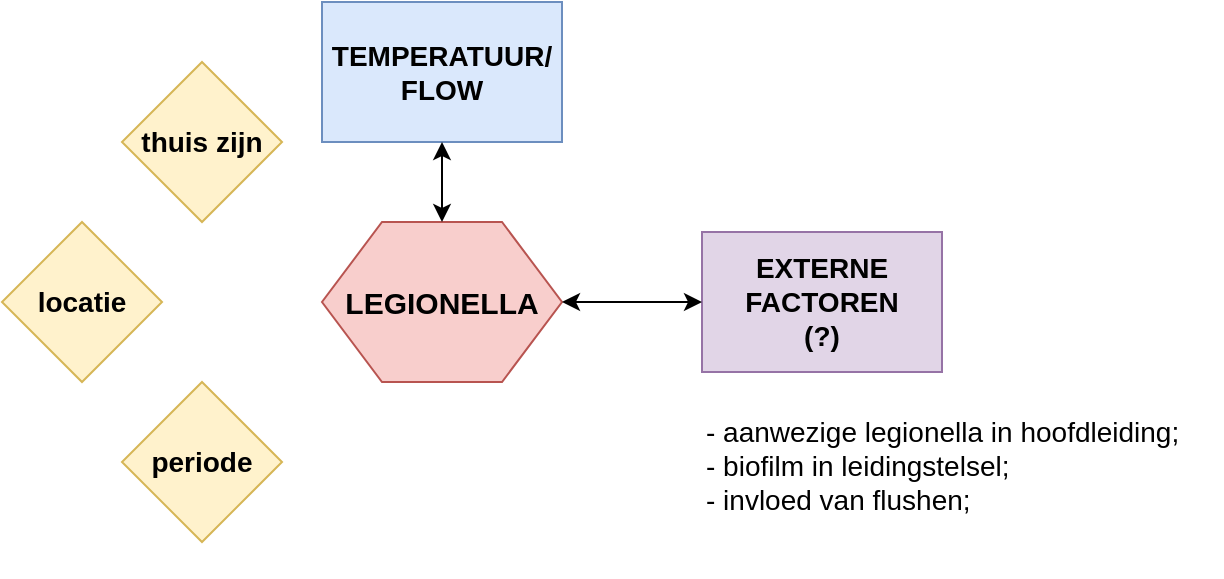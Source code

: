 <mxfile version="12.1.9" type="github" pages="1">
  <diagram id="dRT8GzarHK4bu25VwNny" name="Page-1">
    <mxGraphModel dx="988" dy="675" grid="1" gridSize="10" guides="1" tooltips="1" connect="1" arrows="1" fold="1" page="1" pageScale="1" pageWidth="827" pageHeight="1169" math="0" shadow="0">
      <root>
        <mxCell id="0"/>
        <mxCell id="1" parent="0"/>
        <mxCell id="A8goNR1U0Rvd56E_ozio-1" value="&lt;font size=&quot;1&quot;&gt;&lt;b style=&quot;font-size: 15px&quot;&gt;LEGIONELLA&lt;/b&gt;&lt;/font&gt;" style="shape=hexagon;perimeter=hexagonPerimeter2;whiteSpace=wrap;html=1;fillColor=#f8cecc;strokeColor=#b85450;" parent="1" vertex="1">
          <mxGeometry x="340" y="320" width="120" height="80" as="geometry"/>
        </mxCell>
        <mxCell id="A8goNR1U0Rvd56E_ozio-2" value="&lt;div style=&quot;font-size: 14px;&quot;&gt;TEMPERATUUR/&lt;/div&gt;&lt;div style=&quot;font-size: 14px;&quot;&gt;FLOW&lt;br style=&quot;font-size: 14px;&quot;&gt;&lt;/div&gt;" style="rounded=0;whiteSpace=wrap;html=1;fontStyle=1;fontSize=14;fillColor=#dae8fc;strokeColor=#6c8ebf;" parent="1" vertex="1">
          <mxGeometry x="340" y="210" width="120" height="70" as="geometry"/>
        </mxCell>
        <mxCell id="A8goNR1U0Rvd56E_ozio-5" value="&lt;div&gt;EXTERNE FACTOREN&lt;/div&gt;&lt;div&gt;(?)&lt;br&gt;&lt;/div&gt;" style="rounded=0;whiteSpace=wrap;html=1;fontStyle=1;fontSize=14;fillColor=#e1d5e7;strokeColor=#9673a6;" parent="1" vertex="1">
          <mxGeometry x="530" y="325" width="120" height="70" as="geometry"/>
        </mxCell>
        <mxCell id="A8goNR1U0Rvd56E_ozio-6" value="&lt;p style=&quot;line-height: 40%&quot;&gt;&lt;/p&gt;&lt;div&gt;- aanwezige legionella in hoofdleiding;&lt;br&gt;&lt;/div&gt;&lt;div&gt;- biofilm in leidingstelsel;&lt;/div&gt;&lt;div&gt;- invloed van flushen;&lt;/div&gt;&lt;div&gt;&lt;br&gt;&lt;/div&gt;&lt;p&gt;&lt;/p&gt;" style="text;html=1;strokeColor=none;fillColor=none;align=left;verticalAlign=middle;whiteSpace=wrap;rounded=0;fontSize=14;" parent="1" vertex="1">
          <mxGeometry x="530" y="410" width="260" height="80" as="geometry"/>
        </mxCell>
        <mxCell id="A8goNR1U0Rvd56E_ozio-7" value="" style="endArrow=classic;startArrow=classic;html=1;fontSize=14;entryX=0.5;entryY=1;entryDx=0;entryDy=0;exitX=0.5;exitY=0;exitDx=0;exitDy=0;" parent="1" source="A8goNR1U0Rvd56E_ozio-1" target="A8goNR1U0Rvd56E_ozio-2" edge="1">
          <mxGeometry width="50" height="50" relative="1" as="geometry">
            <mxPoint x="340" y="570" as="sourcePoint"/>
            <mxPoint x="390" y="520" as="targetPoint"/>
          </mxGeometry>
        </mxCell>
        <mxCell id="A8goNR1U0Rvd56E_ozio-8" value="" style="endArrow=classic;startArrow=classic;html=1;fontSize=14;entryX=0;entryY=0.5;entryDx=0;entryDy=0;exitX=1;exitY=0.5;exitDx=0;exitDy=0;" parent="1" source="A8goNR1U0Rvd56E_ozio-1" target="A8goNR1U0Rvd56E_ozio-5" edge="1">
          <mxGeometry width="50" height="50" relative="1" as="geometry">
            <mxPoint x="340" y="570" as="sourcePoint"/>
            <mxPoint x="390" y="520" as="targetPoint"/>
          </mxGeometry>
        </mxCell>
        <mxCell id="cLAxR8d1bhYkGD7KSmtE-1" value="thuis zijn" style="rhombus;whiteSpace=wrap;html=1;fillColor=#fff2cc;strokeColor=#d6b656;fontStyle=1;fontSize=14;" vertex="1" parent="1">
          <mxGeometry x="240" y="240" width="80" height="80" as="geometry"/>
        </mxCell>
        <mxCell id="cLAxR8d1bhYkGD7KSmtE-2" value="locatie" style="rhombus;whiteSpace=wrap;html=1;fontSize=14;fontStyle=1;fillColor=#fff2cc;strokeColor=#d6b656;" vertex="1" parent="1">
          <mxGeometry x="180" y="320" width="80" height="80" as="geometry"/>
        </mxCell>
        <mxCell id="cLAxR8d1bhYkGD7KSmtE-4" value="periode" style="rhombus;whiteSpace=wrap;html=1;fillColor=#fff2cc;strokeColor=#d6b656;fontStyle=1;fontSize=14;" vertex="1" parent="1">
          <mxGeometry x="240" y="400" width="80" height="80" as="geometry"/>
        </mxCell>
      </root>
    </mxGraphModel>
  </diagram>
</mxfile>
